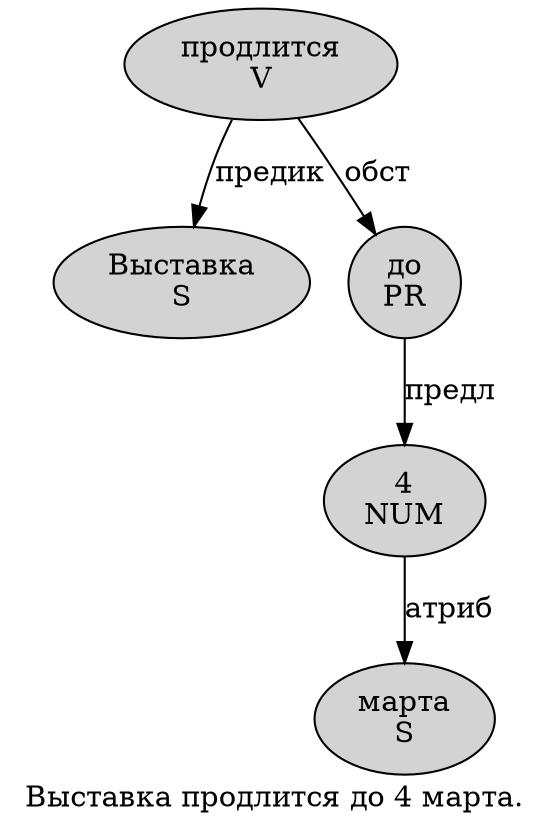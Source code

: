 digraph SENTENCE_266 {
	graph [label="Выставка продлится до 4 марта."]
	node [style=filled]
		0 [label="Выставка
S" color="" fillcolor=lightgray penwidth=1 shape=ellipse]
		1 [label="продлится
V" color="" fillcolor=lightgray penwidth=1 shape=ellipse]
		2 [label="до
PR" color="" fillcolor=lightgray penwidth=1 shape=ellipse]
		3 [label="4
NUM" color="" fillcolor=lightgray penwidth=1 shape=ellipse]
		4 [label="марта
S" color="" fillcolor=lightgray penwidth=1 shape=ellipse]
			2 -> 3 [label="предл"]
			3 -> 4 [label="атриб"]
			1 -> 0 [label="предик"]
			1 -> 2 [label="обст"]
}